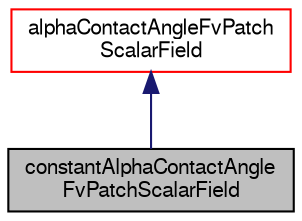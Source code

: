 digraph "constantAlphaContactAngleFvPatchScalarField"
{
  bgcolor="transparent";
  edge [fontname="FreeSans",fontsize="10",labelfontname="FreeSans",labelfontsize="10"];
  node [fontname="FreeSans",fontsize="10",shape=record];
  Node1 [label="constantAlphaContactAngle\lFvPatchScalarField",height=0.2,width=0.4,color="black", fillcolor="grey75", style="filled" fontcolor="black"];
  Node2 -> Node1 [dir="back",color="midnightblue",fontsize="10",style="solid",fontname="FreeSans"];
  Node2 [label="alphaContactAngleFvPatch\lScalarField",height=0.2,width=0.4,color="red",URL="$a00038.html",tooltip="Abstract base class for alphaContactAngle boundary conditions. "];
}
